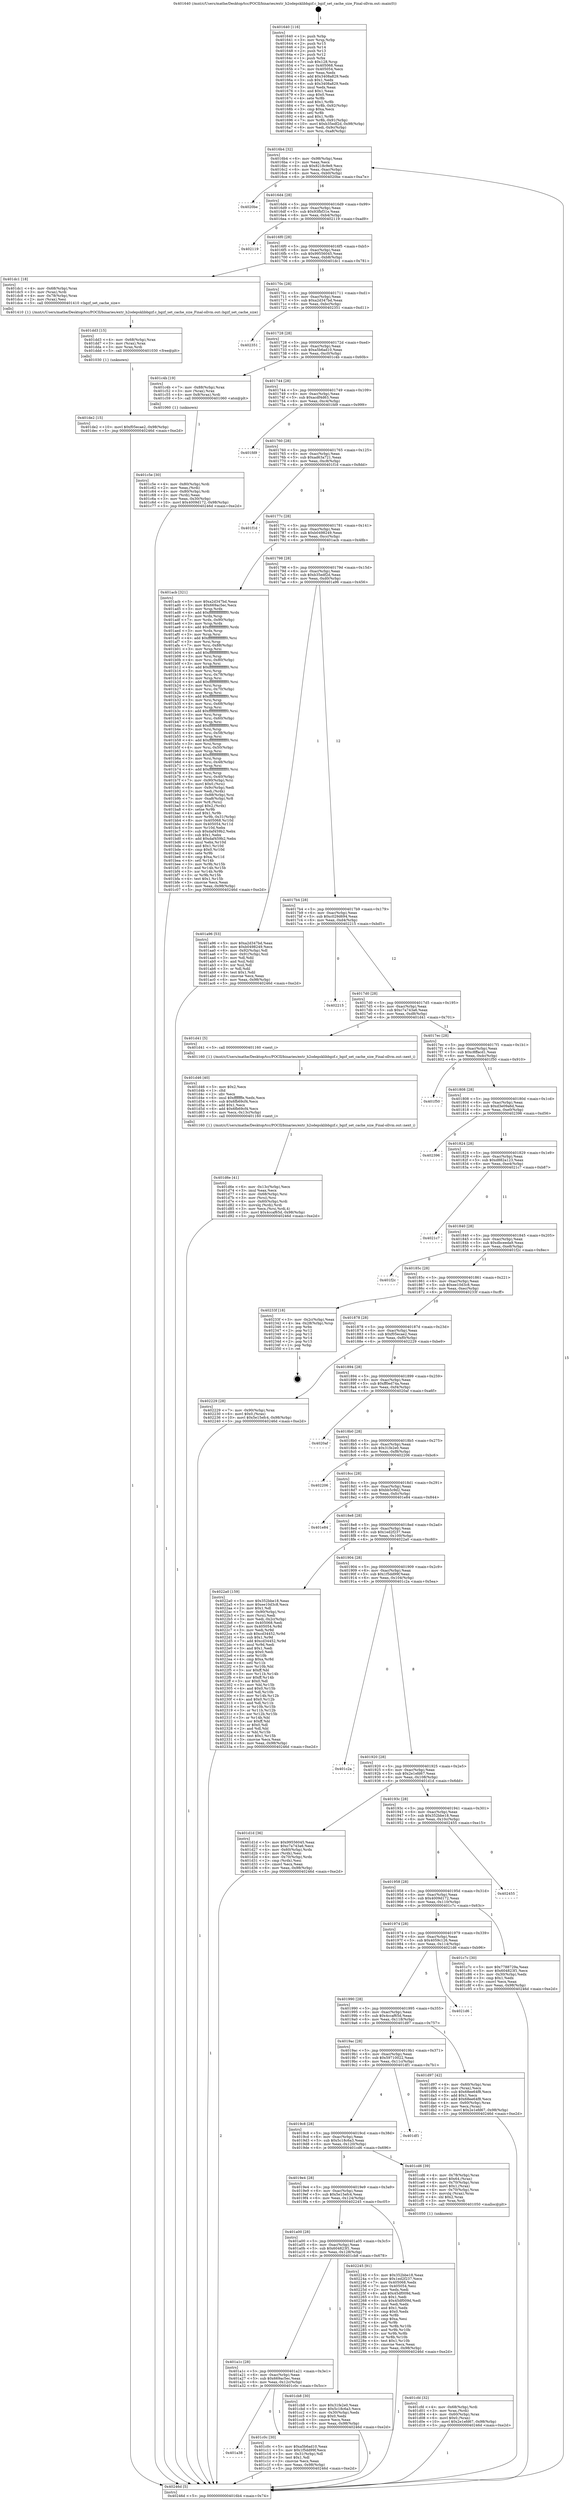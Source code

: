 digraph "0x401640" {
  label = "0x401640 (/mnt/c/Users/mathe/Desktop/tcc/POCII/binaries/extr_h2odepsklibbgzf.c_bgzf_set_cache_size_Final-ollvm.out::main(0))"
  labelloc = "t"
  node[shape=record]

  Entry [label="",width=0.3,height=0.3,shape=circle,fillcolor=black,style=filled]
  "0x4016b4" [label="{
     0x4016b4 [32]\l
     | [instrs]\l
     &nbsp;&nbsp;0x4016b4 \<+6\>: mov -0x98(%rbp),%eax\l
     &nbsp;&nbsp;0x4016ba \<+2\>: mov %eax,%ecx\l
     &nbsp;&nbsp;0x4016bc \<+6\>: sub $0x8218c9e9,%ecx\l
     &nbsp;&nbsp;0x4016c2 \<+6\>: mov %eax,-0xac(%rbp)\l
     &nbsp;&nbsp;0x4016c8 \<+6\>: mov %ecx,-0xb0(%rbp)\l
     &nbsp;&nbsp;0x4016ce \<+6\>: je 00000000004020be \<main+0xa7e\>\l
  }"]
  "0x4020be" [label="{
     0x4020be\l
  }", style=dashed]
  "0x4016d4" [label="{
     0x4016d4 [28]\l
     | [instrs]\l
     &nbsp;&nbsp;0x4016d4 \<+5\>: jmp 00000000004016d9 \<main+0x99\>\l
     &nbsp;&nbsp;0x4016d9 \<+6\>: mov -0xac(%rbp),%eax\l
     &nbsp;&nbsp;0x4016df \<+5\>: sub $0x93fbf31e,%eax\l
     &nbsp;&nbsp;0x4016e4 \<+6\>: mov %eax,-0xb4(%rbp)\l
     &nbsp;&nbsp;0x4016ea \<+6\>: je 0000000000402119 \<main+0xad9\>\l
  }"]
  Exit [label="",width=0.3,height=0.3,shape=circle,fillcolor=black,style=filled,peripheries=2]
  "0x402119" [label="{
     0x402119\l
  }", style=dashed]
  "0x4016f0" [label="{
     0x4016f0 [28]\l
     | [instrs]\l
     &nbsp;&nbsp;0x4016f0 \<+5\>: jmp 00000000004016f5 \<main+0xb5\>\l
     &nbsp;&nbsp;0x4016f5 \<+6\>: mov -0xac(%rbp),%eax\l
     &nbsp;&nbsp;0x4016fb \<+5\>: sub $0x99556045,%eax\l
     &nbsp;&nbsp;0x401700 \<+6\>: mov %eax,-0xb8(%rbp)\l
     &nbsp;&nbsp;0x401706 \<+6\>: je 0000000000401dc1 \<main+0x781\>\l
  }"]
  "0x401de2" [label="{
     0x401de2 [15]\l
     | [instrs]\l
     &nbsp;&nbsp;0x401de2 \<+10\>: movl $0xf05ecae2,-0x98(%rbp)\l
     &nbsp;&nbsp;0x401dec \<+5\>: jmp 000000000040246d \<main+0xe2d\>\l
  }"]
  "0x401dc1" [label="{
     0x401dc1 [18]\l
     | [instrs]\l
     &nbsp;&nbsp;0x401dc1 \<+4\>: mov -0x68(%rbp),%rax\l
     &nbsp;&nbsp;0x401dc5 \<+3\>: mov (%rax),%rdi\l
     &nbsp;&nbsp;0x401dc8 \<+4\>: mov -0x78(%rbp),%rax\l
     &nbsp;&nbsp;0x401dcc \<+2\>: mov (%rax),%esi\l
     &nbsp;&nbsp;0x401dce \<+5\>: call 0000000000401410 \<bgzf_set_cache_size\>\l
     | [calls]\l
     &nbsp;&nbsp;0x401410 \{1\} (/mnt/c/Users/mathe/Desktop/tcc/POCII/binaries/extr_h2odepsklibbgzf.c_bgzf_set_cache_size_Final-ollvm.out::bgzf_set_cache_size)\l
  }"]
  "0x40170c" [label="{
     0x40170c [28]\l
     | [instrs]\l
     &nbsp;&nbsp;0x40170c \<+5\>: jmp 0000000000401711 \<main+0xd1\>\l
     &nbsp;&nbsp;0x401711 \<+6\>: mov -0xac(%rbp),%eax\l
     &nbsp;&nbsp;0x401717 \<+5\>: sub $0xa2d347bd,%eax\l
     &nbsp;&nbsp;0x40171c \<+6\>: mov %eax,-0xbc(%rbp)\l
     &nbsp;&nbsp;0x401722 \<+6\>: je 0000000000402351 \<main+0xd11\>\l
  }"]
  "0x401dd3" [label="{
     0x401dd3 [15]\l
     | [instrs]\l
     &nbsp;&nbsp;0x401dd3 \<+4\>: mov -0x68(%rbp),%rax\l
     &nbsp;&nbsp;0x401dd7 \<+3\>: mov (%rax),%rax\l
     &nbsp;&nbsp;0x401dda \<+3\>: mov %rax,%rdi\l
     &nbsp;&nbsp;0x401ddd \<+5\>: call 0000000000401030 \<free@plt\>\l
     | [calls]\l
     &nbsp;&nbsp;0x401030 \{1\} (unknown)\l
  }"]
  "0x402351" [label="{
     0x402351\l
  }", style=dashed]
  "0x401728" [label="{
     0x401728 [28]\l
     | [instrs]\l
     &nbsp;&nbsp;0x401728 \<+5\>: jmp 000000000040172d \<main+0xed\>\l
     &nbsp;&nbsp;0x40172d \<+6\>: mov -0xac(%rbp),%eax\l
     &nbsp;&nbsp;0x401733 \<+5\>: sub $0xa5b6ad10,%eax\l
     &nbsp;&nbsp;0x401738 \<+6\>: mov %eax,-0xc0(%rbp)\l
     &nbsp;&nbsp;0x40173e \<+6\>: je 0000000000401c4b \<main+0x60b\>\l
  }"]
  "0x401d6e" [label="{
     0x401d6e [41]\l
     | [instrs]\l
     &nbsp;&nbsp;0x401d6e \<+6\>: mov -0x13c(%rbp),%ecx\l
     &nbsp;&nbsp;0x401d74 \<+3\>: imul %eax,%ecx\l
     &nbsp;&nbsp;0x401d77 \<+4\>: mov -0x68(%rbp),%rsi\l
     &nbsp;&nbsp;0x401d7b \<+3\>: mov (%rsi),%rsi\l
     &nbsp;&nbsp;0x401d7e \<+4\>: mov -0x60(%rbp),%rdi\l
     &nbsp;&nbsp;0x401d82 \<+3\>: movslq (%rdi),%rdi\l
     &nbsp;&nbsp;0x401d85 \<+3\>: mov %ecx,(%rsi,%rdi,4)\l
     &nbsp;&nbsp;0x401d88 \<+10\>: movl $0x4ccaf65d,-0x98(%rbp)\l
     &nbsp;&nbsp;0x401d92 \<+5\>: jmp 000000000040246d \<main+0xe2d\>\l
  }"]
  "0x401c4b" [label="{
     0x401c4b [19]\l
     | [instrs]\l
     &nbsp;&nbsp;0x401c4b \<+7\>: mov -0x88(%rbp),%rax\l
     &nbsp;&nbsp;0x401c52 \<+3\>: mov (%rax),%rax\l
     &nbsp;&nbsp;0x401c55 \<+4\>: mov 0x8(%rax),%rdi\l
     &nbsp;&nbsp;0x401c59 \<+5\>: call 0000000000401060 \<atoi@plt\>\l
     | [calls]\l
     &nbsp;&nbsp;0x401060 \{1\} (unknown)\l
  }"]
  "0x401744" [label="{
     0x401744 [28]\l
     | [instrs]\l
     &nbsp;&nbsp;0x401744 \<+5\>: jmp 0000000000401749 \<main+0x109\>\l
     &nbsp;&nbsp;0x401749 \<+6\>: mov -0xac(%rbp),%eax\l
     &nbsp;&nbsp;0x40174f \<+5\>: sub $0xacdf4d63,%eax\l
     &nbsp;&nbsp;0x401754 \<+6\>: mov %eax,-0xc4(%rbp)\l
     &nbsp;&nbsp;0x40175a \<+6\>: je 0000000000401fd9 \<main+0x999\>\l
  }"]
  "0x401d46" [label="{
     0x401d46 [40]\l
     | [instrs]\l
     &nbsp;&nbsp;0x401d46 \<+5\>: mov $0x2,%ecx\l
     &nbsp;&nbsp;0x401d4b \<+1\>: cltd\l
     &nbsp;&nbsp;0x401d4c \<+2\>: idiv %ecx\l
     &nbsp;&nbsp;0x401d4e \<+6\>: imul $0xfffffffe,%edx,%ecx\l
     &nbsp;&nbsp;0x401d54 \<+6\>: sub $0x6fb69cf4,%ecx\l
     &nbsp;&nbsp;0x401d5a \<+3\>: add $0x1,%ecx\l
     &nbsp;&nbsp;0x401d5d \<+6\>: add $0x6fb69cf4,%ecx\l
     &nbsp;&nbsp;0x401d63 \<+6\>: mov %ecx,-0x13c(%rbp)\l
     &nbsp;&nbsp;0x401d69 \<+5\>: call 0000000000401160 \<next_i\>\l
     | [calls]\l
     &nbsp;&nbsp;0x401160 \{1\} (/mnt/c/Users/mathe/Desktop/tcc/POCII/binaries/extr_h2odepsklibbgzf.c_bgzf_set_cache_size_Final-ollvm.out::next_i)\l
  }"]
  "0x401fd9" [label="{
     0x401fd9\l
  }", style=dashed]
  "0x401760" [label="{
     0x401760 [28]\l
     | [instrs]\l
     &nbsp;&nbsp;0x401760 \<+5\>: jmp 0000000000401765 \<main+0x125\>\l
     &nbsp;&nbsp;0x401765 \<+6\>: mov -0xac(%rbp),%eax\l
     &nbsp;&nbsp;0x40176b \<+5\>: sub $0xad63a721,%eax\l
     &nbsp;&nbsp;0x401770 \<+6\>: mov %eax,-0xc8(%rbp)\l
     &nbsp;&nbsp;0x401776 \<+6\>: je 0000000000401f1d \<main+0x8dd\>\l
  }"]
  "0x401cfd" [label="{
     0x401cfd [32]\l
     | [instrs]\l
     &nbsp;&nbsp;0x401cfd \<+4\>: mov -0x68(%rbp),%rdi\l
     &nbsp;&nbsp;0x401d01 \<+3\>: mov %rax,(%rdi)\l
     &nbsp;&nbsp;0x401d04 \<+4\>: mov -0x60(%rbp),%rax\l
     &nbsp;&nbsp;0x401d08 \<+6\>: movl $0x0,(%rax)\l
     &nbsp;&nbsp;0x401d0e \<+10\>: movl $0x2e1efd67,-0x98(%rbp)\l
     &nbsp;&nbsp;0x401d18 \<+5\>: jmp 000000000040246d \<main+0xe2d\>\l
  }"]
  "0x401f1d" [label="{
     0x401f1d\l
  }", style=dashed]
  "0x40177c" [label="{
     0x40177c [28]\l
     | [instrs]\l
     &nbsp;&nbsp;0x40177c \<+5\>: jmp 0000000000401781 \<main+0x141\>\l
     &nbsp;&nbsp;0x401781 \<+6\>: mov -0xac(%rbp),%eax\l
     &nbsp;&nbsp;0x401787 \<+5\>: sub $0xb0498249,%eax\l
     &nbsp;&nbsp;0x40178c \<+6\>: mov %eax,-0xcc(%rbp)\l
     &nbsp;&nbsp;0x401792 \<+6\>: je 0000000000401acb \<main+0x48b\>\l
  }"]
  "0x401c5e" [label="{
     0x401c5e [30]\l
     | [instrs]\l
     &nbsp;&nbsp;0x401c5e \<+4\>: mov -0x80(%rbp),%rdi\l
     &nbsp;&nbsp;0x401c62 \<+2\>: mov %eax,(%rdi)\l
     &nbsp;&nbsp;0x401c64 \<+4\>: mov -0x80(%rbp),%rdi\l
     &nbsp;&nbsp;0x401c68 \<+2\>: mov (%rdi),%eax\l
     &nbsp;&nbsp;0x401c6a \<+3\>: mov %eax,-0x30(%rbp)\l
     &nbsp;&nbsp;0x401c6d \<+10\>: movl $0x4009d172,-0x98(%rbp)\l
     &nbsp;&nbsp;0x401c77 \<+5\>: jmp 000000000040246d \<main+0xe2d\>\l
  }"]
  "0x401acb" [label="{
     0x401acb [321]\l
     | [instrs]\l
     &nbsp;&nbsp;0x401acb \<+5\>: mov $0xa2d347bd,%eax\l
     &nbsp;&nbsp;0x401ad0 \<+5\>: mov $0x669ac5ec,%ecx\l
     &nbsp;&nbsp;0x401ad5 \<+3\>: mov %rsp,%rdx\l
     &nbsp;&nbsp;0x401ad8 \<+4\>: add $0xfffffffffffffff0,%rdx\l
     &nbsp;&nbsp;0x401adc \<+3\>: mov %rdx,%rsp\l
     &nbsp;&nbsp;0x401adf \<+7\>: mov %rdx,-0x90(%rbp)\l
     &nbsp;&nbsp;0x401ae6 \<+3\>: mov %rsp,%rdx\l
     &nbsp;&nbsp;0x401ae9 \<+4\>: add $0xfffffffffffffff0,%rdx\l
     &nbsp;&nbsp;0x401aed \<+3\>: mov %rdx,%rsp\l
     &nbsp;&nbsp;0x401af0 \<+3\>: mov %rsp,%rsi\l
     &nbsp;&nbsp;0x401af3 \<+4\>: add $0xfffffffffffffff0,%rsi\l
     &nbsp;&nbsp;0x401af7 \<+3\>: mov %rsi,%rsp\l
     &nbsp;&nbsp;0x401afa \<+7\>: mov %rsi,-0x88(%rbp)\l
     &nbsp;&nbsp;0x401b01 \<+3\>: mov %rsp,%rsi\l
     &nbsp;&nbsp;0x401b04 \<+4\>: add $0xfffffffffffffff0,%rsi\l
     &nbsp;&nbsp;0x401b08 \<+3\>: mov %rsi,%rsp\l
     &nbsp;&nbsp;0x401b0b \<+4\>: mov %rsi,-0x80(%rbp)\l
     &nbsp;&nbsp;0x401b0f \<+3\>: mov %rsp,%rsi\l
     &nbsp;&nbsp;0x401b12 \<+4\>: add $0xfffffffffffffff0,%rsi\l
     &nbsp;&nbsp;0x401b16 \<+3\>: mov %rsi,%rsp\l
     &nbsp;&nbsp;0x401b19 \<+4\>: mov %rsi,-0x78(%rbp)\l
     &nbsp;&nbsp;0x401b1d \<+3\>: mov %rsp,%rsi\l
     &nbsp;&nbsp;0x401b20 \<+4\>: add $0xfffffffffffffff0,%rsi\l
     &nbsp;&nbsp;0x401b24 \<+3\>: mov %rsi,%rsp\l
     &nbsp;&nbsp;0x401b27 \<+4\>: mov %rsi,-0x70(%rbp)\l
     &nbsp;&nbsp;0x401b2b \<+3\>: mov %rsp,%rsi\l
     &nbsp;&nbsp;0x401b2e \<+4\>: add $0xfffffffffffffff0,%rsi\l
     &nbsp;&nbsp;0x401b32 \<+3\>: mov %rsi,%rsp\l
     &nbsp;&nbsp;0x401b35 \<+4\>: mov %rsi,-0x68(%rbp)\l
     &nbsp;&nbsp;0x401b39 \<+3\>: mov %rsp,%rsi\l
     &nbsp;&nbsp;0x401b3c \<+4\>: add $0xfffffffffffffff0,%rsi\l
     &nbsp;&nbsp;0x401b40 \<+3\>: mov %rsi,%rsp\l
     &nbsp;&nbsp;0x401b43 \<+4\>: mov %rsi,-0x60(%rbp)\l
     &nbsp;&nbsp;0x401b47 \<+3\>: mov %rsp,%rsi\l
     &nbsp;&nbsp;0x401b4a \<+4\>: add $0xfffffffffffffff0,%rsi\l
     &nbsp;&nbsp;0x401b4e \<+3\>: mov %rsi,%rsp\l
     &nbsp;&nbsp;0x401b51 \<+4\>: mov %rsi,-0x58(%rbp)\l
     &nbsp;&nbsp;0x401b55 \<+3\>: mov %rsp,%rsi\l
     &nbsp;&nbsp;0x401b58 \<+4\>: add $0xfffffffffffffff0,%rsi\l
     &nbsp;&nbsp;0x401b5c \<+3\>: mov %rsi,%rsp\l
     &nbsp;&nbsp;0x401b5f \<+4\>: mov %rsi,-0x50(%rbp)\l
     &nbsp;&nbsp;0x401b63 \<+3\>: mov %rsp,%rsi\l
     &nbsp;&nbsp;0x401b66 \<+4\>: add $0xfffffffffffffff0,%rsi\l
     &nbsp;&nbsp;0x401b6a \<+3\>: mov %rsi,%rsp\l
     &nbsp;&nbsp;0x401b6d \<+4\>: mov %rsi,-0x48(%rbp)\l
     &nbsp;&nbsp;0x401b71 \<+3\>: mov %rsp,%rsi\l
     &nbsp;&nbsp;0x401b74 \<+4\>: add $0xfffffffffffffff0,%rsi\l
     &nbsp;&nbsp;0x401b78 \<+3\>: mov %rsi,%rsp\l
     &nbsp;&nbsp;0x401b7b \<+4\>: mov %rsi,-0x40(%rbp)\l
     &nbsp;&nbsp;0x401b7f \<+7\>: mov -0x90(%rbp),%rsi\l
     &nbsp;&nbsp;0x401b86 \<+6\>: movl $0x0,(%rsi)\l
     &nbsp;&nbsp;0x401b8c \<+6\>: mov -0x9c(%rbp),%edi\l
     &nbsp;&nbsp;0x401b92 \<+2\>: mov %edi,(%rdx)\l
     &nbsp;&nbsp;0x401b94 \<+7\>: mov -0x88(%rbp),%rsi\l
     &nbsp;&nbsp;0x401b9b \<+7\>: mov -0xa8(%rbp),%r8\l
     &nbsp;&nbsp;0x401ba2 \<+3\>: mov %r8,(%rsi)\l
     &nbsp;&nbsp;0x401ba5 \<+3\>: cmpl $0x2,(%rdx)\l
     &nbsp;&nbsp;0x401ba8 \<+4\>: setne %r9b\l
     &nbsp;&nbsp;0x401bac \<+4\>: and $0x1,%r9b\l
     &nbsp;&nbsp;0x401bb0 \<+4\>: mov %r9b,-0x31(%rbp)\l
     &nbsp;&nbsp;0x401bb4 \<+8\>: mov 0x405068,%r10d\l
     &nbsp;&nbsp;0x401bbc \<+8\>: mov 0x405054,%r11d\l
     &nbsp;&nbsp;0x401bc4 \<+3\>: mov %r10d,%ebx\l
     &nbsp;&nbsp;0x401bc7 \<+6\>: sub $0xdaf459b2,%ebx\l
     &nbsp;&nbsp;0x401bcd \<+3\>: sub $0x1,%ebx\l
     &nbsp;&nbsp;0x401bd0 \<+6\>: add $0xdaf459b2,%ebx\l
     &nbsp;&nbsp;0x401bd6 \<+4\>: imul %ebx,%r10d\l
     &nbsp;&nbsp;0x401bda \<+4\>: and $0x1,%r10d\l
     &nbsp;&nbsp;0x401bde \<+4\>: cmp $0x0,%r10d\l
     &nbsp;&nbsp;0x401be2 \<+4\>: sete %r9b\l
     &nbsp;&nbsp;0x401be6 \<+4\>: cmp $0xa,%r11d\l
     &nbsp;&nbsp;0x401bea \<+4\>: setl %r14b\l
     &nbsp;&nbsp;0x401bee \<+3\>: mov %r9b,%r15b\l
     &nbsp;&nbsp;0x401bf1 \<+3\>: and %r14b,%r15b\l
     &nbsp;&nbsp;0x401bf4 \<+3\>: xor %r14b,%r9b\l
     &nbsp;&nbsp;0x401bf7 \<+3\>: or %r9b,%r15b\l
     &nbsp;&nbsp;0x401bfa \<+4\>: test $0x1,%r15b\l
     &nbsp;&nbsp;0x401bfe \<+3\>: cmovne %ecx,%eax\l
     &nbsp;&nbsp;0x401c01 \<+6\>: mov %eax,-0x98(%rbp)\l
     &nbsp;&nbsp;0x401c07 \<+5\>: jmp 000000000040246d \<main+0xe2d\>\l
  }"]
  "0x401798" [label="{
     0x401798 [28]\l
     | [instrs]\l
     &nbsp;&nbsp;0x401798 \<+5\>: jmp 000000000040179d \<main+0x15d\>\l
     &nbsp;&nbsp;0x40179d \<+6\>: mov -0xac(%rbp),%eax\l
     &nbsp;&nbsp;0x4017a3 \<+5\>: sub $0xb35edf2d,%eax\l
     &nbsp;&nbsp;0x4017a8 \<+6\>: mov %eax,-0xd0(%rbp)\l
     &nbsp;&nbsp;0x4017ae \<+6\>: je 0000000000401a96 \<main+0x456\>\l
  }"]
  "0x401a38" [label="{
     0x401a38\l
  }", style=dashed]
  "0x401a96" [label="{
     0x401a96 [53]\l
     | [instrs]\l
     &nbsp;&nbsp;0x401a96 \<+5\>: mov $0xa2d347bd,%eax\l
     &nbsp;&nbsp;0x401a9b \<+5\>: mov $0xb0498249,%ecx\l
     &nbsp;&nbsp;0x401aa0 \<+6\>: mov -0x92(%rbp),%dl\l
     &nbsp;&nbsp;0x401aa6 \<+7\>: mov -0x91(%rbp),%sil\l
     &nbsp;&nbsp;0x401aad \<+3\>: mov %dl,%dil\l
     &nbsp;&nbsp;0x401ab0 \<+3\>: and %sil,%dil\l
     &nbsp;&nbsp;0x401ab3 \<+3\>: xor %sil,%dl\l
     &nbsp;&nbsp;0x401ab6 \<+3\>: or %dl,%dil\l
     &nbsp;&nbsp;0x401ab9 \<+4\>: test $0x1,%dil\l
     &nbsp;&nbsp;0x401abd \<+3\>: cmovne %ecx,%eax\l
     &nbsp;&nbsp;0x401ac0 \<+6\>: mov %eax,-0x98(%rbp)\l
     &nbsp;&nbsp;0x401ac6 \<+5\>: jmp 000000000040246d \<main+0xe2d\>\l
  }"]
  "0x4017b4" [label="{
     0x4017b4 [28]\l
     | [instrs]\l
     &nbsp;&nbsp;0x4017b4 \<+5\>: jmp 00000000004017b9 \<main+0x179\>\l
     &nbsp;&nbsp;0x4017b9 \<+6\>: mov -0xac(%rbp),%eax\l
     &nbsp;&nbsp;0x4017bf \<+5\>: sub $0xc029d694,%eax\l
     &nbsp;&nbsp;0x4017c4 \<+6\>: mov %eax,-0xd4(%rbp)\l
     &nbsp;&nbsp;0x4017ca \<+6\>: je 0000000000402215 \<main+0xbd5\>\l
  }"]
  "0x40246d" [label="{
     0x40246d [5]\l
     | [instrs]\l
     &nbsp;&nbsp;0x40246d \<+5\>: jmp 00000000004016b4 \<main+0x74\>\l
  }"]
  "0x401640" [label="{
     0x401640 [116]\l
     | [instrs]\l
     &nbsp;&nbsp;0x401640 \<+1\>: push %rbp\l
     &nbsp;&nbsp;0x401641 \<+3\>: mov %rsp,%rbp\l
     &nbsp;&nbsp;0x401644 \<+2\>: push %r15\l
     &nbsp;&nbsp;0x401646 \<+2\>: push %r14\l
     &nbsp;&nbsp;0x401648 \<+2\>: push %r13\l
     &nbsp;&nbsp;0x40164a \<+2\>: push %r12\l
     &nbsp;&nbsp;0x40164c \<+1\>: push %rbx\l
     &nbsp;&nbsp;0x40164d \<+7\>: sub $0x128,%rsp\l
     &nbsp;&nbsp;0x401654 \<+7\>: mov 0x405068,%eax\l
     &nbsp;&nbsp;0x40165b \<+7\>: mov 0x405054,%ecx\l
     &nbsp;&nbsp;0x401662 \<+2\>: mov %eax,%edx\l
     &nbsp;&nbsp;0x401664 \<+6\>: add $0x3408a829,%edx\l
     &nbsp;&nbsp;0x40166a \<+3\>: sub $0x1,%edx\l
     &nbsp;&nbsp;0x40166d \<+6\>: sub $0x3408a829,%edx\l
     &nbsp;&nbsp;0x401673 \<+3\>: imul %edx,%eax\l
     &nbsp;&nbsp;0x401676 \<+3\>: and $0x1,%eax\l
     &nbsp;&nbsp;0x401679 \<+3\>: cmp $0x0,%eax\l
     &nbsp;&nbsp;0x40167c \<+4\>: sete %r8b\l
     &nbsp;&nbsp;0x401680 \<+4\>: and $0x1,%r8b\l
     &nbsp;&nbsp;0x401684 \<+7\>: mov %r8b,-0x92(%rbp)\l
     &nbsp;&nbsp;0x40168b \<+3\>: cmp $0xa,%ecx\l
     &nbsp;&nbsp;0x40168e \<+4\>: setl %r8b\l
     &nbsp;&nbsp;0x401692 \<+4\>: and $0x1,%r8b\l
     &nbsp;&nbsp;0x401696 \<+7\>: mov %r8b,-0x91(%rbp)\l
     &nbsp;&nbsp;0x40169d \<+10\>: movl $0xb35edf2d,-0x98(%rbp)\l
     &nbsp;&nbsp;0x4016a7 \<+6\>: mov %edi,-0x9c(%rbp)\l
     &nbsp;&nbsp;0x4016ad \<+7\>: mov %rsi,-0xa8(%rbp)\l
  }"]
  "0x401c0c" [label="{
     0x401c0c [30]\l
     | [instrs]\l
     &nbsp;&nbsp;0x401c0c \<+5\>: mov $0xa5b6ad10,%eax\l
     &nbsp;&nbsp;0x401c11 \<+5\>: mov $0x1f5dd99f,%ecx\l
     &nbsp;&nbsp;0x401c16 \<+3\>: mov -0x31(%rbp),%dl\l
     &nbsp;&nbsp;0x401c19 \<+3\>: test $0x1,%dl\l
     &nbsp;&nbsp;0x401c1c \<+3\>: cmovne %ecx,%eax\l
     &nbsp;&nbsp;0x401c1f \<+6\>: mov %eax,-0x98(%rbp)\l
     &nbsp;&nbsp;0x401c25 \<+5\>: jmp 000000000040246d \<main+0xe2d\>\l
  }"]
  "0x401a1c" [label="{
     0x401a1c [28]\l
     | [instrs]\l
     &nbsp;&nbsp;0x401a1c \<+5\>: jmp 0000000000401a21 \<main+0x3e1\>\l
     &nbsp;&nbsp;0x401a21 \<+6\>: mov -0xac(%rbp),%eax\l
     &nbsp;&nbsp;0x401a27 \<+5\>: sub $0x669ac5ec,%eax\l
     &nbsp;&nbsp;0x401a2c \<+6\>: mov %eax,-0x12c(%rbp)\l
     &nbsp;&nbsp;0x401a32 \<+6\>: je 0000000000401c0c \<main+0x5cc\>\l
  }"]
  "0x402215" [label="{
     0x402215\l
  }", style=dashed]
  "0x4017d0" [label="{
     0x4017d0 [28]\l
     | [instrs]\l
     &nbsp;&nbsp;0x4017d0 \<+5\>: jmp 00000000004017d5 \<main+0x195\>\l
     &nbsp;&nbsp;0x4017d5 \<+6\>: mov -0xac(%rbp),%eax\l
     &nbsp;&nbsp;0x4017db \<+5\>: sub $0xc7a743a6,%eax\l
     &nbsp;&nbsp;0x4017e0 \<+6\>: mov %eax,-0xd8(%rbp)\l
     &nbsp;&nbsp;0x4017e6 \<+6\>: je 0000000000401d41 \<main+0x701\>\l
  }"]
  "0x401cb8" [label="{
     0x401cb8 [30]\l
     | [instrs]\l
     &nbsp;&nbsp;0x401cb8 \<+5\>: mov $0x31fe2e0,%eax\l
     &nbsp;&nbsp;0x401cbd \<+5\>: mov $0x5c18c6a3,%ecx\l
     &nbsp;&nbsp;0x401cc2 \<+3\>: mov -0x30(%rbp),%edx\l
     &nbsp;&nbsp;0x401cc5 \<+3\>: cmp $0x0,%edx\l
     &nbsp;&nbsp;0x401cc8 \<+3\>: cmove %ecx,%eax\l
     &nbsp;&nbsp;0x401ccb \<+6\>: mov %eax,-0x98(%rbp)\l
     &nbsp;&nbsp;0x401cd1 \<+5\>: jmp 000000000040246d \<main+0xe2d\>\l
  }"]
  "0x401d41" [label="{
     0x401d41 [5]\l
     | [instrs]\l
     &nbsp;&nbsp;0x401d41 \<+5\>: call 0000000000401160 \<next_i\>\l
     | [calls]\l
     &nbsp;&nbsp;0x401160 \{1\} (/mnt/c/Users/mathe/Desktop/tcc/POCII/binaries/extr_h2odepsklibbgzf.c_bgzf_set_cache_size_Final-ollvm.out::next_i)\l
  }"]
  "0x4017ec" [label="{
     0x4017ec [28]\l
     | [instrs]\l
     &nbsp;&nbsp;0x4017ec \<+5\>: jmp 00000000004017f1 \<main+0x1b1\>\l
     &nbsp;&nbsp;0x4017f1 \<+6\>: mov -0xac(%rbp),%eax\l
     &nbsp;&nbsp;0x4017f7 \<+5\>: sub $0xc8ffacd1,%eax\l
     &nbsp;&nbsp;0x4017fc \<+6\>: mov %eax,-0xdc(%rbp)\l
     &nbsp;&nbsp;0x401802 \<+6\>: je 0000000000401f50 \<main+0x910\>\l
  }"]
  "0x401a00" [label="{
     0x401a00 [28]\l
     | [instrs]\l
     &nbsp;&nbsp;0x401a00 \<+5\>: jmp 0000000000401a05 \<main+0x3c5\>\l
     &nbsp;&nbsp;0x401a05 \<+6\>: mov -0xac(%rbp),%eax\l
     &nbsp;&nbsp;0x401a0b \<+5\>: sub $0x604823f1,%eax\l
     &nbsp;&nbsp;0x401a10 \<+6\>: mov %eax,-0x128(%rbp)\l
     &nbsp;&nbsp;0x401a16 \<+6\>: je 0000000000401cb8 \<main+0x678\>\l
  }"]
  "0x401f50" [label="{
     0x401f50\l
  }", style=dashed]
  "0x401808" [label="{
     0x401808 [28]\l
     | [instrs]\l
     &nbsp;&nbsp;0x401808 \<+5\>: jmp 000000000040180d \<main+0x1cd\>\l
     &nbsp;&nbsp;0x40180d \<+6\>: mov -0xac(%rbp),%eax\l
     &nbsp;&nbsp;0x401813 \<+5\>: sub $0xd3e09a6d,%eax\l
     &nbsp;&nbsp;0x401818 \<+6\>: mov %eax,-0xe0(%rbp)\l
     &nbsp;&nbsp;0x40181e \<+6\>: je 0000000000402396 \<main+0xd56\>\l
  }"]
  "0x402245" [label="{
     0x402245 [91]\l
     | [instrs]\l
     &nbsp;&nbsp;0x402245 \<+5\>: mov $0x352bbe18,%eax\l
     &nbsp;&nbsp;0x40224a \<+5\>: mov $0x1ed2f237,%ecx\l
     &nbsp;&nbsp;0x40224f \<+7\>: mov 0x405068,%edx\l
     &nbsp;&nbsp;0x402256 \<+7\>: mov 0x405054,%esi\l
     &nbsp;&nbsp;0x40225d \<+2\>: mov %edx,%edi\l
     &nbsp;&nbsp;0x40225f \<+6\>: add $0x45df009d,%edi\l
     &nbsp;&nbsp;0x402265 \<+3\>: sub $0x1,%edi\l
     &nbsp;&nbsp;0x402268 \<+6\>: sub $0x45df009d,%edi\l
     &nbsp;&nbsp;0x40226e \<+3\>: imul %edi,%edx\l
     &nbsp;&nbsp;0x402271 \<+3\>: and $0x1,%edx\l
     &nbsp;&nbsp;0x402274 \<+3\>: cmp $0x0,%edx\l
     &nbsp;&nbsp;0x402277 \<+4\>: sete %r8b\l
     &nbsp;&nbsp;0x40227b \<+3\>: cmp $0xa,%esi\l
     &nbsp;&nbsp;0x40227e \<+4\>: setl %r9b\l
     &nbsp;&nbsp;0x402282 \<+3\>: mov %r8b,%r10b\l
     &nbsp;&nbsp;0x402285 \<+3\>: and %r9b,%r10b\l
     &nbsp;&nbsp;0x402288 \<+3\>: xor %r9b,%r8b\l
     &nbsp;&nbsp;0x40228b \<+3\>: or %r8b,%r10b\l
     &nbsp;&nbsp;0x40228e \<+4\>: test $0x1,%r10b\l
     &nbsp;&nbsp;0x402292 \<+3\>: cmovne %ecx,%eax\l
     &nbsp;&nbsp;0x402295 \<+6\>: mov %eax,-0x98(%rbp)\l
     &nbsp;&nbsp;0x40229b \<+5\>: jmp 000000000040246d \<main+0xe2d\>\l
  }"]
  "0x402396" [label="{
     0x402396\l
  }", style=dashed]
  "0x401824" [label="{
     0x401824 [28]\l
     | [instrs]\l
     &nbsp;&nbsp;0x401824 \<+5\>: jmp 0000000000401829 \<main+0x1e9\>\l
     &nbsp;&nbsp;0x401829 \<+6\>: mov -0xac(%rbp),%eax\l
     &nbsp;&nbsp;0x40182f \<+5\>: sub $0xd882a123,%eax\l
     &nbsp;&nbsp;0x401834 \<+6\>: mov %eax,-0xe4(%rbp)\l
     &nbsp;&nbsp;0x40183a \<+6\>: je 00000000004021c7 \<main+0xb87\>\l
  }"]
  "0x4019e4" [label="{
     0x4019e4 [28]\l
     | [instrs]\l
     &nbsp;&nbsp;0x4019e4 \<+5\>: jmp 00000000004019e9 \<main+0x3a9\>\l
     &nbsp;&nbsp;0x4019e9 \<+6\>: mov -0xac(%rbp),%eax\l
     &nbsp;&nbsp;0x4019ef \<+5\>: sub $0x5e15efc4,%eax\l
     &nbsp;&nbsp;0x4019f4 \<+6\>: mov %eax,-0x124(%rbp)\l
     &nbsp;&nbsp;0x4019fa \<+6\>: je 0000000000402245 \<main+0xc05\>\l
  }"]
  "0x4021c7" [label="{
     0x4021c7\l
  }", style=dashed]
  "0x401840" [label="{
     0x401840 [28]\l
     | [instrs]\l
     &nbsp;&nbsp;0x401840 \<+5\>: jmp 0000000000401845 \<main+0x205\>\l
     &nbsp;&nbsp;0x401845 \<+6\>: mov -0xac(%rbp),%eax\l
     &nbsp;&nbsp;0x40184b \<+5\>: sub $0xdbceeda9,%eax\l
     &nbsp;&nbsp;0x401850 \<+6\>: mov %eax,-0xe8(%rbp)\l
     &nbsp;&nbsp;0x401856 \<+6\>: je 0000000000401f2c \<main+0x8ec\>\l
  }"]
  "0x401cd6" [label="{
     0x401cd6 [39]\l
     | [instrs]\l
     &nbsp;&nbsp;0x401cd6 \<+4\>: mov -0x78(%rbp),%rax\l
     &nbsp;&nbsp;0x401cda \<+6\>: movl $0x64,(%rax)\l
     &nbsp;&nbsp;0x401ce0 \<+4\>: mov -0x70(%rbp),%rax\l
     &nbsp;&nbsp;0x401ce4 \<+6\>: movl $0x1,(%rax)\l
     &nbsp;&nbsp;0x401cea \<+4\>: mov -0x70(%rbp),%rax\l
     &nbsp;&nbsp;0x401cee \<+3\>: movslq (%rax),%rax\l
     &nbsp;&nbsp;0x401cf1 \<+4\>: shl $0x2,%rax\l
     &nbsp;&nbsp;0x401cf5 \<+3\>: mov %rax,%rdi\l
     &nbsp;&nbsp;0x401cf8 \<+5\>: call 0000000000401050 \<malloc@plt\>\l
     | [calls]\l
     &nbsp;&nbsp;0x401050 \{1\} (unknown)\l
  }"]
  "0x401f2c" [label="{
     0x401f2c\l
  }", style=dashed]
  "0x40185c" [label="{
     0x40185c [28]\l
     | [instrs]\l
     &nbsp;&nbsp;0x40185c \<+5\>: jmp 0000000000401861 \<main+0x221\>\l
     &nbsp;&nbsp;0x401861 \<+6\>: mov -0xac(%rbp),%eax\l
     &nbsp;&nbsp;0x401867 \<+5\>: sub $0xee10d3c8,%eax\l
     &nbsp;&nbsp;0x40186c \<+6\>: mov %eax,-0xec(%rbp)\l
     &nbsp;&nbsp;0x401872 \<+6\>: je 000000000040233f \<main+0xcff\>\l
  }"]
  "0x4019c8" [label="{
     0x4019c8 [28]\l
     | [instrs]\l
     &nbsp;&nbsp;0x4019c8 \<+5\>: jmp 00000000004019cd \<main+0x38d\>\l
     &nbsp;&nbsp;0x4019cd \<+6\>: mov -0xac(%rbp),%eax\l
     &nbsp;&nbsp;0x4019d3 \<+5\>: sub $0x5c18c6a3,%eax\l
     &nbsp;&nbsp;0x4019d8 \<+6\>: mov %eax,-0x120(%rbp)\l
     &nbsp;&nbsp;0x4019de \<+6\>: je 0000000000401cd6 \<main+0x696\>\l
  }"]
  "0x40233f" [label="{
     0x40233f [18]\l
     | [instrs]\l
     &nbsp;&nbsp;0x40233f \<+3\>: mov -0x2c(%rbp),%eax\l
     &nbsp;&nbsp;0x402342 \<+4\>: lea -0x28(%rbp),%rsp\l
     &nbsp;&nbsp;0x402346 \<+1\>: pop %rbx\l
     &nbsp;&nbsp;0x402347 \<+2\>: pop %r12\l
     &nbsp;&nbsp;0x402349 \<+2\>: pop %r13\l
     &nbsp;&nbsp;0x40234b \<+2\>: pop %r14\l
     &nbsp;&nbsp;0x40234d \<+2\>: pop %r15\l
     &nbsp;&nbsp;0x40234f \<+1\>: pop %rbp\l
     &nbsp;&nbsp;0x402350 \<+1\>: ret\l
  }"]
  "0x401878" [label="{
     0x401878 [28]\l
     | [instrs]\l
     &nbsp;&nbsp;0x401878 \<+5\>: jmp 000000000040187d \<main+0x23d\>\l
     &nbsp;&nbsp;0x40187d \<+6\>: mov -0xac(%rbp),%eax\l
     &nbsp;&nbsp;0x401883 \<+5\>: sub $0xf05ecae2,%eax\l
     &nbsp;&nbsp;0x401888 \<+6\>: mov %eax,-0xf0(%rbp)\l
     &nbsp;&nbsp;0x40188e \<+6\>: je 0000000000402229 \<main+0xbe9\>\l
  }"]
  "0x401df1" [label="{
     0x401df1\l
  }", style=dashed]
  "0x402229" [label="{
     0x402229 [28]\l
     | [instrs]\l
     &nbsp;&nbsp;0x402229 \<+7\>: mov -0x90(%rbp),%rax\l
     &nbsp;&nbsp;0x402230 \<+6\>: movl $0x0,(%rax)\l
     &nbsp;&nbsp;0x402236 \<+10\>: movl $0x5e15efc4,-0x98(%rbp)\l
     &nbsp;&nbsp;0x402240 \<+5\>: jmp 000000000040246d \<main+0xe2d\>\l
  }"]
  "0x401894" [label="{
     0x401894 [28]\l
     | [instrs]\l
     &nbsp;&nbsp;0x401894 \<+5\>: jmp 0000000000401899 \<main+0x259\>\l
     &nbsp;&nbsp;0x401899 \<+6\>: mov -0xac(%rbp),%eax\l
     &nbsp;&nbsp;0x40189f \<+5\>: sub $0xff0ed74a,%eax\l
     &nbsp;&nbsp;0x4018a4 \<+6\>: mov %eax,-0xf4(%rbp)\l
     &nbsp;&nbsp;0x4018aa \<+6\>: je 00000000004020af \<main+0xa6f\>\l
  }"]
  "0x4019ac" [label="{
     0x4019ac [28]\l
     | [instrs]\l
     &nbsp;&nbsp;0x4019ac \<+5\>: jmp 00000000004019b1 \<main+0x371\>\l
     &nbsp;&nbsp;0x4019b1 \<+6\>: mov -0xac(%rbp),%eax\l
     &nbsp;&nbsp;0x4019b7 \<+5\>: sub $0x59710022,%eax\l
     &nbsp;&nbsp;0x4019bc \<+6\>: mov %eax,-0x11c(%rbp)\l
     &nbsp;&nbsp;0x4019c2 \<+6\>: je 0000000000401df1 \<main+0x7b1\>\l
  }"]
  "0x4020af" [label="{
     0x4020af\l
  }", style=dashed]
  "0x4018b0" [label="{
     0x4018b0 [28]\l
     | [instrs]\l
     &nbsp;&nbsp;0x4018b0 \<+5\>: jmp 00000000004018b5 \<main+0x275\>\l
     &nbsp;&nbsp;0x4018b5 \<+6\>: mov -0xac(%rbp),%eax\l
     &nbsp;&nbsp;0x4018bb \<+5\>: sub $0x31fe2e0,%eax\l
     &nbsp;&nbsp;0x4018c0 \<+6\>: mov %eax,-0xf8(%rbp)\l
     &nbsp;&nbsp;0x4018c6 \<+6\>: je 0000000000402206 \<main+0xbc6\>\l
  }"]
  "0x401d97" [label="{
     0x401d97 [42]\l
     | [instrs]\l
     &nbsp;&nbsp;0x401d97 \<+4\>: mov -0x60(%rbp),%rax\l
     &nbsp;&nbsp;0x401d9b \<+2\>: mov (%rax),%ecx\l
     &nbsp;&nbsp;0x401d9d \<+6\>: sub $0x68ee64f8,%ecx\l
     &nbsp;&nbsp;0x401da3 \<+3\>: add $0x1,%ecx\l
     &nbsp;&nbsp;0x401da6 \<+6\>: add $0x68ee64f8,%ecx\l
     &nbsp;&nbsp;0x401dac \<+4\>: mov -0x60(%rbp),%rax\l
     &nbsp;&nbsp;0x401db0 \<+2\>: mov %ecx,(%rax)\l
     &nbsp;&nbsp;0x401db2 \<+10\>: movl $0x2e1efd67,-0x98(%rbp)\l
     &nbsp;&nbsp;0x401dbc \<+5\>: jmp 000000000040246d \<main+0xe2d\>\l
  }"]
  "0x402206" [label="{
     0x402206\l
  }", style=dashed]
  "0x4018cc" [label="{
     0x4018cc [28]\l
     | [instrs]\l
     &nbsp;&nbsp;0x4018cc \<+5\>: jmp 00000000004018d1 \<main+0x291\>\l
     &nbsp;&nbsp;0x4018d1 \<+6\>: mov -0xac(%rbp),%eax\l
     &nbsp;&nbsp;0x4018d7 \<+5\>: sub $0xbb5c9d2,%eax\l
     &nbsp;&nbsp;0x4018dc \<+6\>: mov %eax,-0xfc(%rbp)\l
     &nbsp;&nbsp;0x4018e2 \<+6\>: je 0000000000401e84 \<main+0x844\>\l
  }"]
  "0x401990" [label="{
     0x401990 [28]\l
     | [instrs]\l
     &nbsp;&nbsp;0x401990 \<+5\>: jmp 0000000000401995 \<main+0x355\>\l
     &nbsp;&nbsp;0x401995 \<+6\>: mov -0xac(%rbp),%eax\l
     &nbsp;&nbsp;0x40199b \<+5\>: sub $0x4ccaf65d,%eax\l
     &nbsp;&nbsp;0x4019a0 \<+6\>: mov %eax,-0x118(%rbp)\l
     &nbsp;&nbsp;0x4019a6 \<+6\>: je 0000000000401d97 \<main+0x757\>\l
  }"]
  "0x401e84" [label="{
     0x401e84\l
  }", style=dashed]
  "0x4018e8" [label="{
     0x4018e8 [28]\l
     | [instrs]\l
     &nbsp;&nbsp;0x4018e8 \<+5\>: jmp 00000000004018ed \<main+0x2ad\>\l
     &nbsp;&nbsp;0x4018ed \<+6\>: mov -0xac(%rbp),%eax\l
     &nbsp;&nbsp;0x4018f3 \<+5\>: sub $0x1ed2f237,%eax\l
     &nbsp;&nbsp;0x4018f8 \<+6\>: mov %eax,-0x100(%rbp)\l
     &nbsp;&nbsp;0x4018fe \<+6\>: je 00000000004022a0 \<main+0xc60\>\l
  }"]
  "0x4021d6" [label="{
     0x4021d6\l
  }", style=dashed]
  "0x4022a0" [label="{
     0x4022a0 [159]\l
     | [instrs]\l
     &nbsp;&nbsp;0x4022a0 \<+5\>: mov $0x352bbe18,%eax\l
     &nbsp;&nbsp;0x4022a5 \<+5\>: mov $0xee10d3c8,%ecx\l
     &nbsp;&nbsp;0x4022aa \<+2\>: mov $0x1,%dl\l
     &nbsp;&nbsp;0x4022ac \<+7\>: mov -0x90(%rbp),%rsi\l
     &nbsp;&nbsp;0x4022b3 \<+2\>: mov (%rsi),%edi\l
     &nbsp;&nbsp;0x4022b5 \<+3\>: mov %edi,-0x2c(%rbp)\l
     &nbsp;&nbsp;0x4022b8 \<+7\>: mov 0x405068,%edi\l
     &nbsp;&nbsp;0x4022bf \<+8\>: mov 0x405054,%r8d\l
     &nbsp;&nbsp;0x4022c7 \<+3\>: mov %edi,%r9d\l
     &nbsp;&nbsp;0x4022ca \<+7\>: sub $0xcd34452,%r9d\l
     &nbsp;&nbsp;0x4022d1 \<+4\>: sub $0x1,%r9d\l
     &nbsp;&nbsp;0x4022d5 \<+7\>: add $0xcd34452,%r9d\l
     &nbsp;&nbsp;0x4022dc \<+4\>: imul %r9d,%edi\l
     &nbsp;&nbsp;0x4022e0 \<+3\>: and $0x1,%edi\l
     &nbsp;&nbsp;0x4022e3 \<+3\>: cmp $0x0,%edi\l
     &nbsp;&nbsp;0x4022e6 \<+4\>: sete %r10b\l
     &nbsp;&nbsp;0x4022ea \<+4\>: cmp $0xa,%r8d\l
     &nbsp;&nbsp;0x4022ee \<+4\>: setl %r11b\l
     &nbsp;&nbsp;0x4022f2 \<+3\>: mov %r10b,%bl\l
     &nbsp;&nbsp;0x4022f5 \<+3\>: xor $0xff,%bl\l
     &nbsp;&nbsp;0x4022f8 \<+3\>: mov %r11b,%r14b\l
     &nbsp;&nbsp;0x4022fb \<+4\>: xor $0xff,%r14b\l
     &nbsp;&nbsp;0x4022ff \<+3\>: xor $0x0,%dl\l
     &nbsp;&nbsp;0x402302 \<+3\>: mov %bl,%r15b\l
     &nbsp;&nbsp;0x402305 \<+4\>: and $0x0,%r15b\l
     &nbsp;&nbsp;0x402309 \<+3\>: and %dl,%r10b\l
     &nbsp;&nbsp;0x40230c \<+3\>: mov %r14b,%r12b\l
     &nbsp;&nbsp;0x40230f \<+4\>: and $0x0,%r12b\l
     &nbsp;&nbsp;0x402313 \<+3\>: and %dl,%r11b\l
     &nbsp;&nbsp;0x402316 \<+3\>: or %r10b,%r15b\l
     &nbsp;&nbsp;0x402319 \<+3\>: or %r11b,%r12b\l
     &nbsp;&nbsp;0x40231c \<+3\>: xor %r12b,%r15b\l
     &nbsp;&nbsp;0x40231f \<+3\>: or %r14b,%bl\l
     &nbsp;&nbsp;0x402322 \<+3\>: xor $0xff,%bl\l
     &nbsp;&nbsp;0x402325 \<+3\>: or $0x0,%dl\l
     &nbsp;&nbsp;0x402328 \<+2\>: and %dl,%bl\l
     &nbsp;&nbsp;0x40232a \<+3\>: or %bl,%r15b\l
     &nbsp;&nbsp;0x40232d \<+4\>: test $0x1,%r15b\l
     &nbsp;&nbsp;0x402331 \<+3\>: cmovne %ecx,%eax\l
     &nbsp;&nbsp;0x402334 \<+6\>: mov %eax,-0x98(%rbp)\l
     &nbsp;&nbsp;0x40233a \<+5\>: jmp 000000000040246d \<main+0xe2d\>\l
  }"]
  "0x401904" [label="{
     0x401904 [28]\l
     | [instrs]\l
     &nbsp;&nbsp;0x401904 \<+5\>: jmp 0000000000401909 \<main+0x2c9\>\l
     &nbsp;&nbsp;0x401909 \<+6\>: mov -0xac(%rbp),%eax\l
     &nbsp;&nbsp;0x40190f \<+5\>: sub $0x1f5dd99f,%eax\l
     &nbsp;&nbsp;0x401914 \<+6\>: mov %eax,-0x104(%rbp)\l
     &nbsp;&nbsp;0x40191a \<+6\>: je 0000000000401c2a \<main+0x5ea\>\l
  }"]
  "0x401974" [label="{
     0x401974 [28]\l
     | [instrs]\l
     &nbsp;&nbsp;0x401974 \<+5\>: jmp 0000000000401979 \<main+0x339\>\l
     &nbsp;&nbsp;0x401979 \<+6\>: mov -0xac(%rbp),%eax\l
     &nbsp;&nbsp;0x40197f \<+5\>: sub $0x4059c126,%eax\l
     &nbsp;&nbsp;0x401984 \<+6\>: mov %eax,-0x114(%rbp)\l
     &nbsp;&nbsp;0x40198a \<+6\>: je 00000000004021d6 \<main+0xb96\>\l
  }"]
  "0x401c2a" [label="{
     0x401c2a\l
  }", style=dashed]
  "0x401920" [label="{
     0x401920 [28]\l
     | [instrs]\l
     &nbsp;&nbsp;0x401920 \<+5\>: jmp 0000000000401925 \<main+0x2e5\>\l
     &nbsp;&nbsp;0x401925 \<+6\>: mov -0xac(%rbp),%eax\l
     &nbsp;&nbsp;0x40192b \<+5\>: sub $0x2e1efd67,%eax\l
     &nbsp;&nbsp;0x401930 \<+6\>: mov %eax,-0x108(%rbp)\l
     &nbsp;&nbsp;0x401936 \<+6\>: je 0000000000401d1d \<main+0x6dd\>\l
  }"]
  "0x401c7c" [label="{
     0x401c7c [30]\l
     | [instrs]\l
     &nbsp;&nbsp;0x401c7c \<+5\>: mov $0x7788729a,%eax\l
     &nbsp;&nbsp;0x401c81 \<+5\>: mov $0x604823f1,%ecx\l
     &nbsp;&nbsp;0x401c86 \<+3\>: mov -0x30(%rbp),%edx\l
     &nbsp;&nbsp;0x401c89 \<+3\>: cmp $0x1,%edx\l
     &nbsp;&nbsp;0x401c8c \<+3\>: cmovl %ecx,%eax\l
     &nbsp;&nbsp;0x401c8f \<+6\>: mov %eax,-0x98(%rbp)\l
     &nbsp;&nbsp;0x401c95 \<+5\>: jmp 000000000040246d \<main+0xe2d\>\l
  }"]
  "0x401d1d" [label="{
     0x401d1d [36]\l
     | [instrs]\l
     &nbsp;&nbsp;0x401d1d \<+5\>: mov $0x99556045,%eax\l
     &nbsp;&nbsp;0x401d22 \<+5\>: mov $0xc7a743a6,%ecx\l
     &nbsp;&nbsp;0x401d27 \<+4\>: mov -0x60(%rbp),%rdx\l
     &nbsp;&nbsp;0x401d2b \<+2\>: mov (%rdx),%esi\l
     &nbsp;&nbsp;0x401d2d \<+4\>: mov -0x70(%rbp),%rdx\l
     &nbsp;&nbsp;0x401d31 \<+2\>: cmp (%rdx),%esi\l
     &nbsp;&nbsp;0x401d33 \<+3\>: cmovl %ecx,%eax\l
     &nbsp;&nbsp;0x401d36 \<+6\>: mov %eax,-0x98(%rbp)\l
     &nbsp;&nbsp;0x401d3c \<+5\>: jmp 000000000040246d \<main+0xe2d\>\l
  }"]
  "0x40193c" [label="{
     0x40193c [28]\l
     | [instrs]\l
     &nbsp;&nbsp;0x40193c \<+5\>: jmp 0000000000401941 \<main+0x301\>\l
     &nbsp;&nbsp;0x401941 \<+6\>: mov -0xac(%rbp),%eax\l
     &nbsp;&nbsp;0x401947 \<+5\>: sub $0x352bbe18,%eax\l
     &nbsp;&nbsp;0x40194c \<+6\>: mov %eax,-0x10c(%rbp)\l
     &nbsp;&nbsp;0x401952 \<+6\>: je 0000000000402455 \<main+0xe15\>\l
  }"]
  "0x401958" [label="{
     0x401958 [28]\l
     | [instrs]\l
     &nbsp;&nbsp;0x401958 \<+5\>: jmp 000000000040195d \<main+0x31d\>\l
     &nbsp;&nbsp;0x40195d \<+6\>: mov -0xac(%rbp),%eax\l
     &nbsp;&nbsp;0x401963 \<+5\>: sub $0x4009d172,%eax\l
     &nbsp;&nbsp;0x401968 \<+6\>: mov %eax,-0x110(%rbp)\l
     &nbsp;&nbsp;0x40196e \<+6\>: je 0000000000401c7c \<main+0x63c\>\l
  }"]
  "0x402455" [label="{
     0x402455\l
  }", style=dashed]
  Entry -> "0x401640" [label=" 1"]
  "0x4016b4" -> "0x4020be" [label=" 0"]
  "0x4016b4" -> "0x4016d4" [label=" 16"]
  "0x40233f" -> Exit [label=" 1"]
  "0x4016d4" -> "0x402119" [label=" 0"]
  "0x4016d4" -> "0x4016f0" [label=" 16"]
  "0x4022a0" -> "0x40246d" [label=" 1"]
  "0x4016f0" -> "0x401dc1" [label=" 1"]
  "0x4016f0" -> "0x40170c" [label=" 15"]
  "0x402245" -> "0x40246d" [label=" 1"]
  "0x40170c" -> "0x402351" [label=" 0"]
  "0x40170c" -> "0x401728" [label=" 15"]
  "0x402229" -> "0x40246d" [label=" 1"]
  "0x401728" -> "0x401c4b" [label=" 1"]
  "0x401728" -> "0x401744" [label=" 14"]
  "0x401de2" -> "0x40246d" [label=" 1"]
  "0x401744" -> "0x401fd9" [label=" 0"]
  "0x401744" -> "0x401760" [label=" 14"]
  "0x401dd3" -> "0x401de2" [label=" 1"]
  "0x401760" -> "0x401f1d" [label=" 0"]
  "0x401760" -> "0x40177c" [label=" 14"]
  "0x401dc1" -> "0x401dd3" [label=" 1"]
  "0x40177c" -> "0x401acb" [label=" 1"]
  "0x40177c" -> "0x401798" [label=" 13"]
  "0x401d97" -> "0x40246d" [label=" 1"]
  "0x401798" -> "0x401a96" [label=" 1"]
  "0x401798" -> "0x4017b4" [label=" 12"]
  "0x401a96" -> "0x40246d" [label=" 1"]
  "0x401640" -> "0x4016b4" [label=" 1"]
  "0x40246d" -> "0x4016b4" [label=" 15"]
  "0x401d6e" -> "0x40246d" [label=" 1"]
  "0x401acb" -> "0x40246d" [label=" 1"]
  "0x401d46" -> "0x401d6e" [label=" 1"]
  "0x4017b4" -> "0x402215" [label=" 0"]
  "0x4017b4" -> "0x4017d0" [label=" 12"]
  "0x401d1d" -> "0x40246d" [label=" 2"]
  "0x4017d0" -> "0x401d41" [label=" 1"]
  "0x4017d0" -> "0x4017ec" [label=" 11"]
  "0x401cfd" -> "0x40246d" [label=" 1"]
  "0x4017ec" -> "0x401f50" [label=" 0"]
  "0x4017ec" -> "0x401808" [label=" 11"]
  "0x401cb8" -> "0x40246d" [label=" 1"]
  "0x401808" -> "0x402396" [label=" 0"]
  "0x401808" -> "0x401824" [label=" 11"]
  "0x401c7c" -> "0x40246d" [label=" 1"]
  "0x401824" -> "0x4021c7" [label=" 0"]
  "0x401824" -> "0x401840" [label=" 11"]
  "0x401c4b" -> "0x401c5e" [label=" 1"]
  "0x401840" -> "0x401f2c" [label=" 0"]
  "0x401840" -> "0x40185c" [label=" 11"]
  "0x401c0c" -> "0x40246d" [label=" 1"]
  "0x40185c" -> "0x40233f" [label=" 1"]
  "0x40185c" -> "0x401878" [label=" 10"]
  "0x401a1c" -> "0x401c0c" [label=" 1"]
  "0x401878" -> "0x402229" [label=" 1"]
  "0x401878" -> "0x401894" [label=" 9"]
  "0x401d41" -> "0x401d46" [label=" 1"]
  "0x401894" -> "0x4020af" [label=" 0"]
  "0x401894" -> "0x4018b0" [label=" 9"]
  "0x401a00" -> "0x401cb8" [label=" 1"]
  "0x4018b0" -> "0x402206" [label=" 0"]
  "0x4018b0" -> "0x4018cc" [label=" 9"]
  "0x401cd6" -> "0x401cfd" [label=" 1"]
  "0x4018cc" -> "0x401e84" [label=" 0"]
  "0x4018cc" -> "0x4018e8" [label=" 9"]
  "0x4019e4" -> "0x402245" [label=" 1"]
  "0x4018e8" -> "0x4022a0" [label=" 1"]
  "0x4018e8" -> "0x401904" [label=" 8"]
  "0x401c5e" -> "0x40246d" [label=" 1"]
  "0x401904" -> "0x401c2a" [label=" 0"]
  "0x401904" -> "0x401920" [label=" 8"]
  "0x4019c8" -> "0x401cd6" [label=" 1"]
  "0x401920" -> "0x401d1d" [label=" 2"]
  "0x401920" -> "0x40193c" [label=" 6"]
  "0x401a1c" -> "0x401a38" [label=" 0"]
  "0x40193c" -> "0x402455" [label=" 0"]
  "0x40193c" -> "0x401958" [label=" 6"]
  "0x4019ac" -> "0x4019c8" [label=" 4"]
  "0x401958" -> "0x401c7c" [label=" 1"]
  "0x401958" -> "0x401974" [label=" 5"]
  "0x4019c8" -> "0x4019e4" [label=" 3"]
  "0x401974" -> "0x4021d6" [label=" 0"]
  "0x401974" -> "0x401990" [label=" 5"]
  "0x4019e4" -> "0x401a00" [label=" 2"]
  "0x401990" -> "0x401d97" [label=" 1"]
  "0x401990" -> "0x4019ac" [label=" 4"]
  "0x401a00" -> "0x401a1c" [label=" 1"]
  "0x4019ac" -> "0x401df1" [label=" 0"]
}
